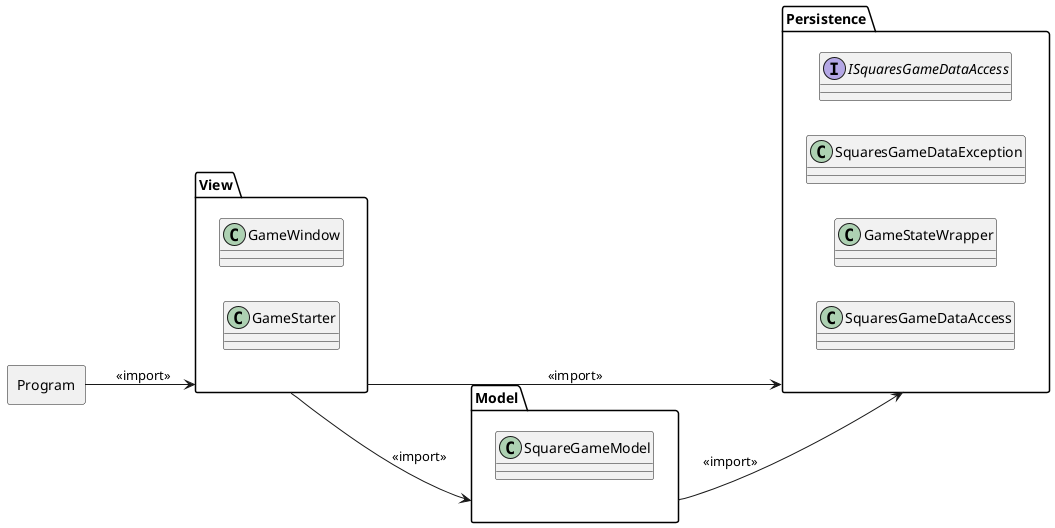 @startuml
left to right direction

rectangle Program {
}

namespace View {
  class GameWindow
  class GameStarter
}

namespace Model { 
  class SquareGameModel
}

namespace Persistence {
  interface ISquaresGameDataAccess
  class SquaresGameDataAccess
  class SquaresGameDataException
  class GameStateWrapper

  SquaresGameDataAccess -[hidden] ISquaresGameDataAccess
  SquaresGameDataAccess -[hidden] SquaresGameDataException
  SquaresGameDataAccess -[hidden] GameStateWrapper
}



Program --> View : <<import>>
View --> Model : <<import>>
View -> Persistence : <<import>>
Model --> Persistence : <<import>>

@enduml